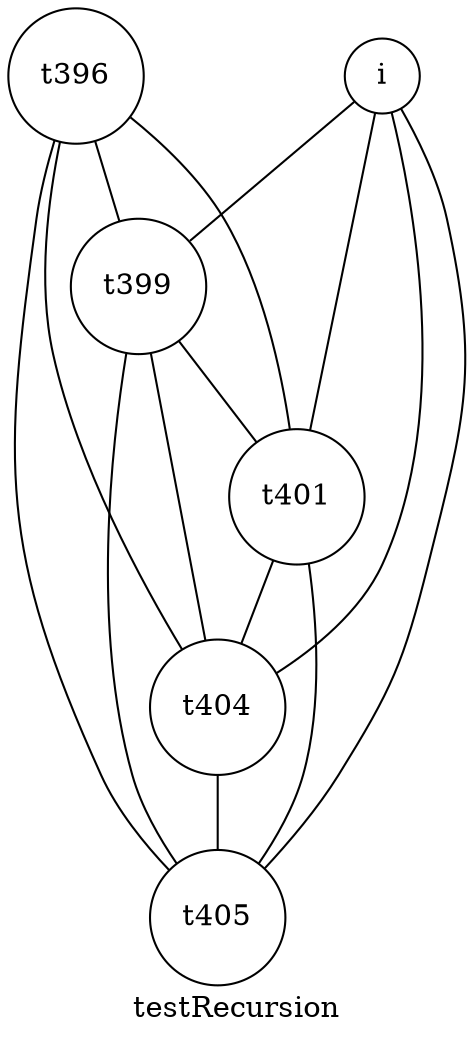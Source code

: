 graph testRecursion{
label =testRecursion
t396[label="t396", shape=circle, style=filled, fillcolor=White]
t399[label="t399", shape=circle, style=filled, fillcolor=White]
t401[label="t401", shape=circle, style=filled, fillcolor=White]
t404[label="t404", shape=circle, style=filled, fillcolor=White]
t405[label="t405", shape=circle, style=filled, fillcolor=White]
i[label="i", shape=circle, style=filled, fillcolor=White]
i--t399
i--t401
i--t404
i--t405
t396--t399
t396--t401
t396--t404
t396--t405
t399--t401
t399--t404
t399--t405
t401--t404
t401--t405
t404--t405
}
